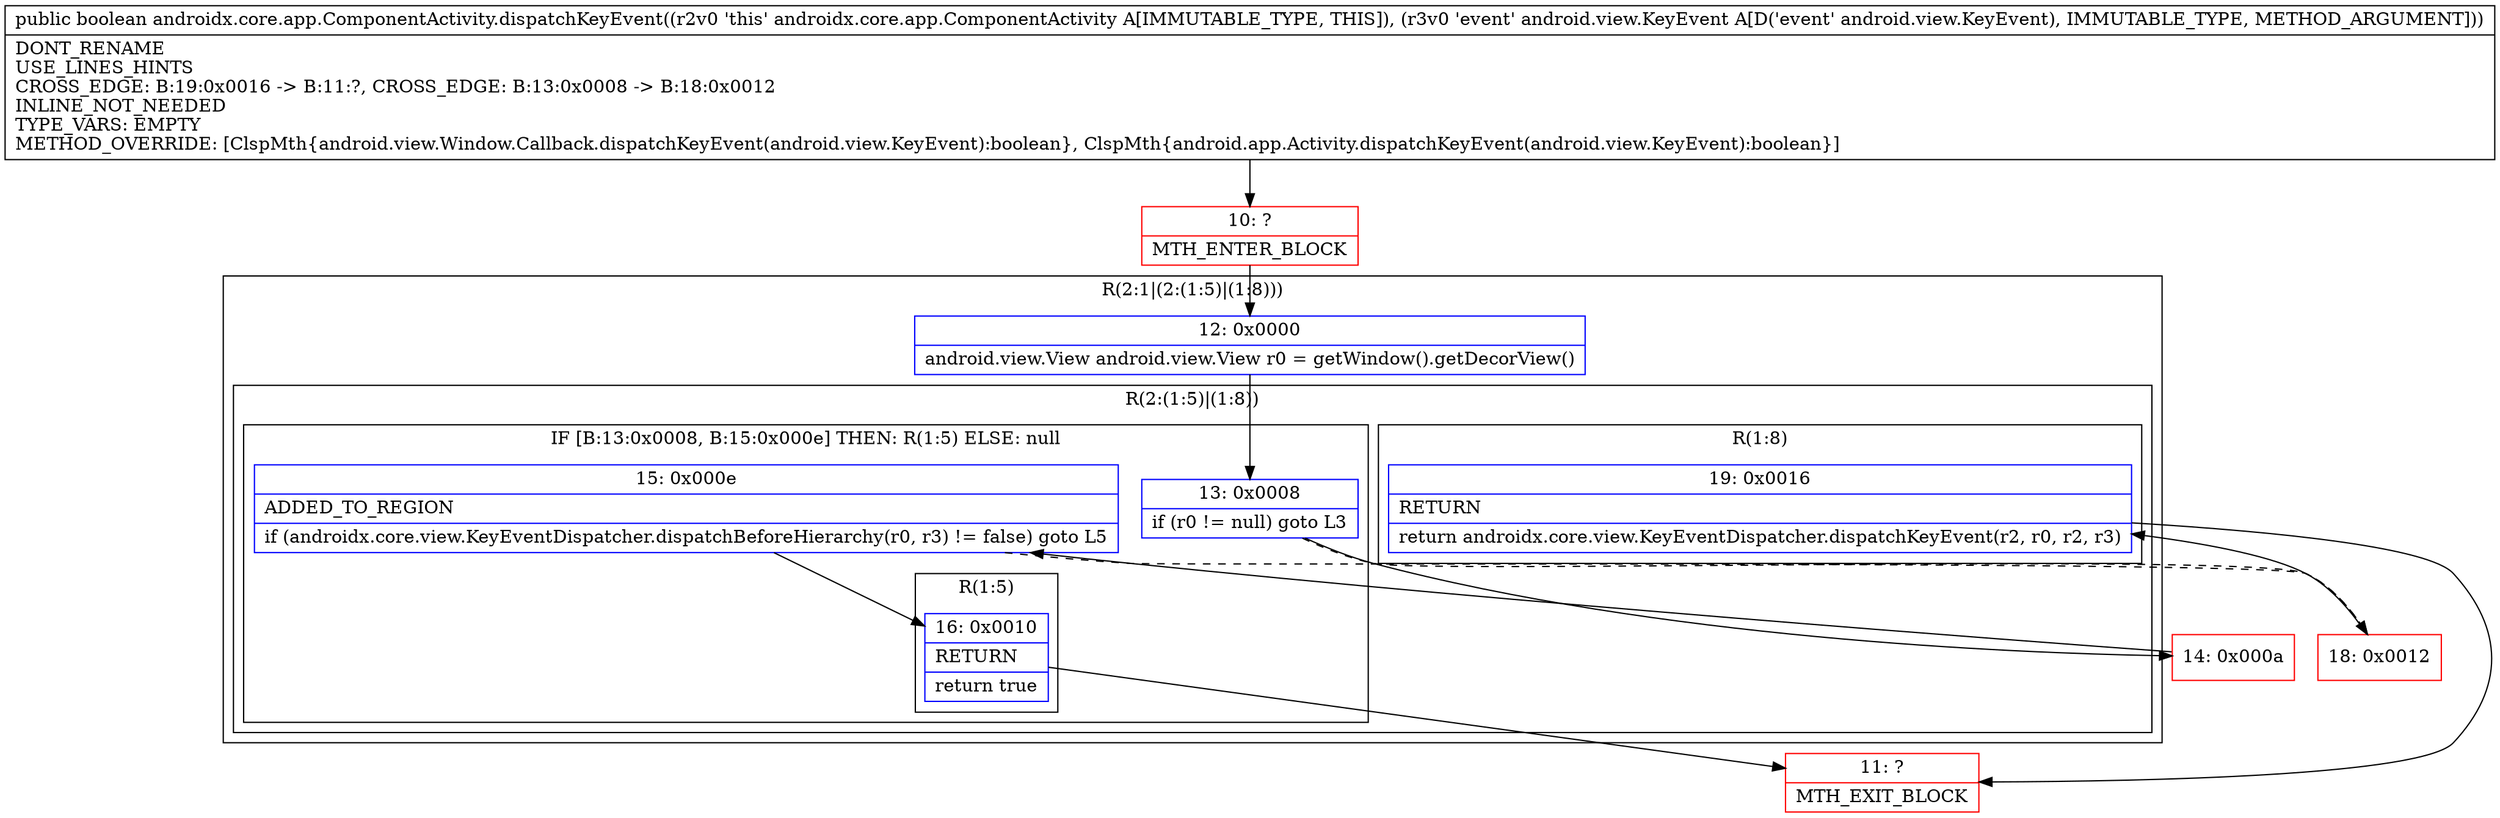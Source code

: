 digraph "CFG forandroidx.core.app.ComponentActivity.dispatchKeyEvent(Landroid\/view\/KeyEvent;)Z" {
subgraph cluster_Region_2121595137 {
label = "R(2:1|(2:(1:5)|(1:8)))";
node [shape=record,color=blue];
Node_12 [shape=record,label="{12\:\ 0x0000|android.view.View android.view.View r0 = getWindow().getDecorView()\l}"];
subgraph cluster_Region_1460815653 {
label = "R(2:(1:5)|(1:8))";
node [shape=record,color=blue];
subgraph cluster_IfRegion_1808019074 {
label = "IF [B:13:0x0008, B:15:0x000e] THEN: R(1:5) ELSE: null";
node [shape=record,color=blue];
Node_13 [shape=record,label="{13\:\ 0x0008|if (r0 != null) goto L3\l}"];
Node_15 [shape=record,label="{15\:\ 0x000e|ADDED_TO_REGION\l|if (androidx.core.view.KeyEventDispatcher.dispatchBeforeHierarchy(r0, r3) != false) goto L5\l}"];
subgraph cluster_Region_1652450106 {
label = "R(1:5)";
node [shape=record,color=blue];
Node_16 [shape=record,label="{16\:\ 0x0010|RETURN\l|return true\l}"];
}
}
subgraph cluster_Region_1440011627 {
label = "R(1:8)";
node [shape=record,color=blue];
Node_19 [shape=record,label="{19\:\ 0x0016|RETURN\l|return androidx.core.view.KeyEventDispatcher.dispatchKeyEvent(r2, r0, r2, r3)\l}"];
}
}
}
Node_10 [shape=record,color=red,label="{10\:\ ?|MTH_ENTER_BLOCK\l}"];
Node_14 [shape=record,color=red,label="{14\:\ 0x000a}"];
Node_11 [shape=record,color=red,label="{11\:\ ?|MTH_EXIT_BLOCK\l}"];
Node_18 [shape=record,color=red,label="{18\:\ 0x0012}"];
MethodNode[shape=record,label="{public boolean androidx.core.app.ComponentActivity.dispatchKeyEvent((r2v0 'this' androidx.core.app.ComponentActivity A[IMMUTABLE_TYPE, THIS]), (r3v0 'event' android.view.KeyEvent A[D('event' android.view.KeyEvent), IMMUTABLE_TYPE, METHOD_ARGUMENT]))  | DONT_RENAME\lUSE_LINES_HINTS\lCROSS_EDGE: B:19:0x0016 \-\> B:11:?, CROSS_EDGE: B:13:0x0008 \-\> B:18:0x0012\lINLINE_NOT_NEEDED\lTYPE_VARS: EMPTY\lMETHOD_OVERRIDE: [ClspMth\{android.view.Window.Callback.dispatchKeyEvent(android.view.KeyEvent):boolean\}, ClspMth\{android.app.Activity.dispatchKeyEvent(android.view.KeyEvent):boolean\}]\l}"];
MethodNode -> Node_10;Node_12 -> Node_13;
Node_13 -> Node_14;
Node_13 -> Node_18[style=dashed];
Node_15 -> Node_16;
Node_15 -> Node_18[style=dashed];
Node_16 -> Node_11;
Node_19 -> Node_11;
Node_10 -> Node_12;
Node_14 -> Node_15;
Node_18 -> Node_19;
}

